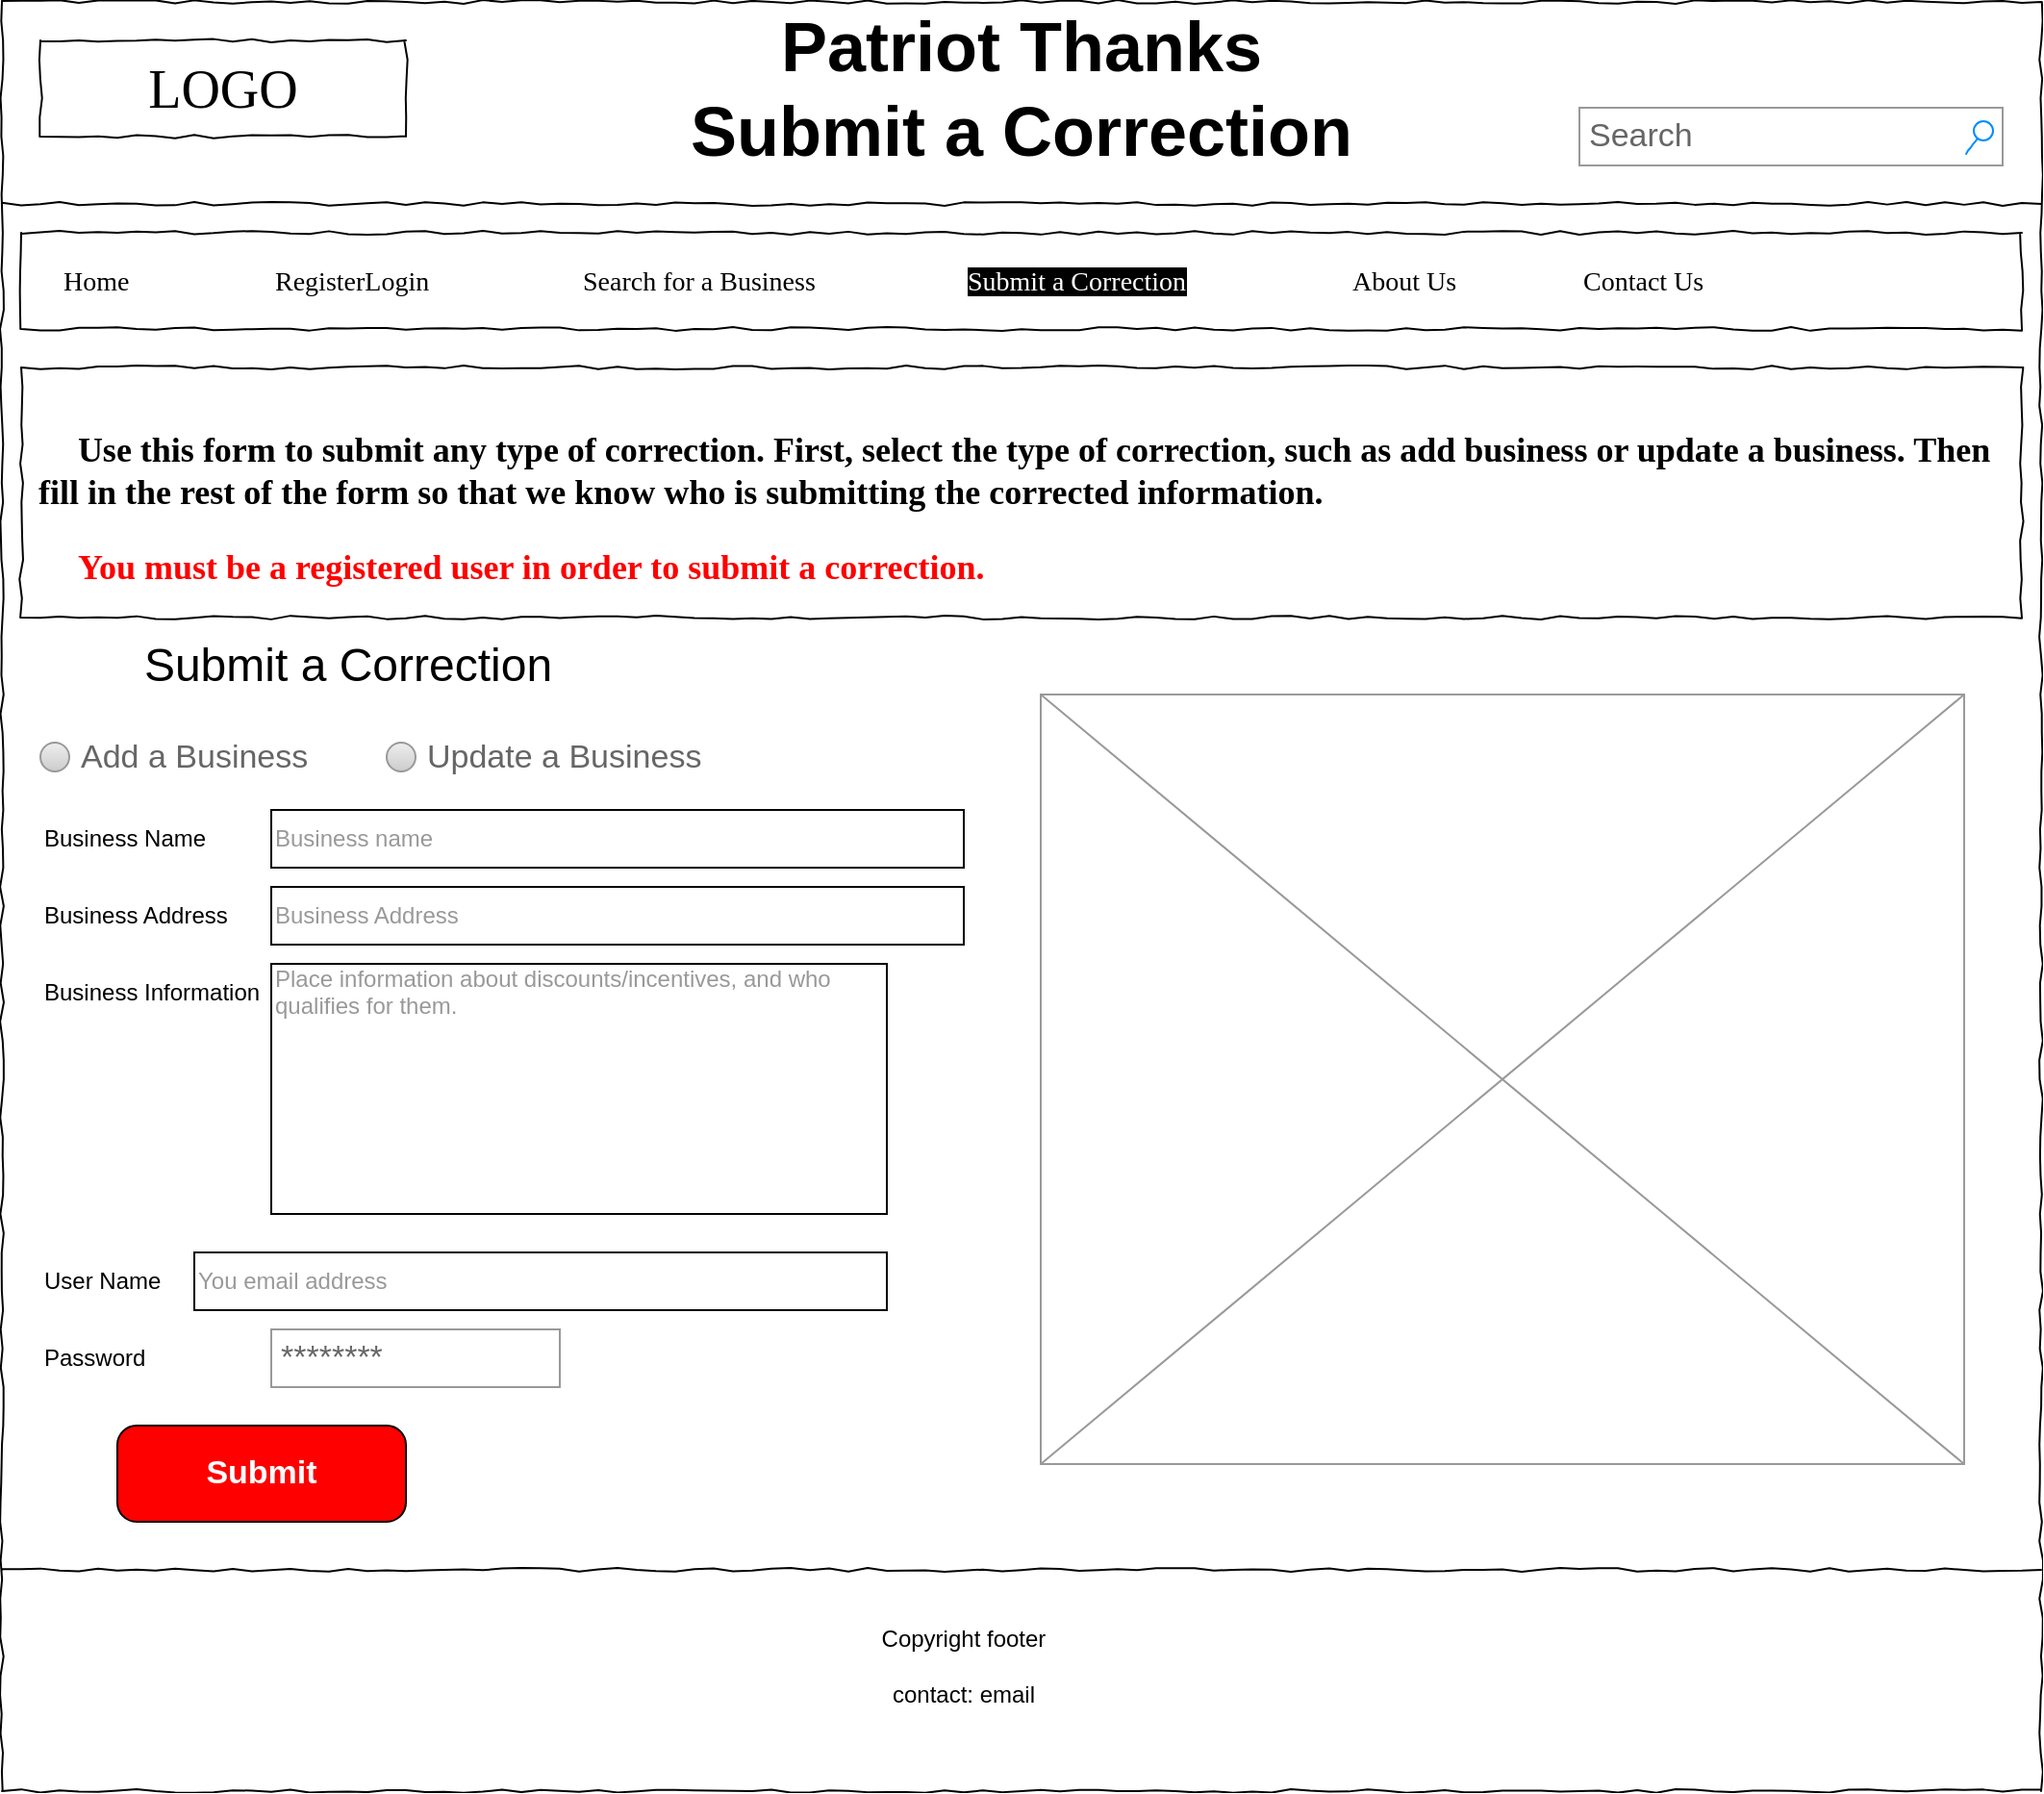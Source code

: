 <mxfile version="24.7.8">
  <diagram name="Page-1" id="03018318-947c-dd8e-b7a3-06fadd420f32">
    <mxGraphModel dx="1120" dy="532" grid="1" gridSize="10" guides="1" tooltips="1" connect="1" arrows="1" fold="1" page="1" pageScale="1" pageWidth="1100" pageHeight="850" background="none" math="0" shadow="0">
      <root>
        <mxCell id="0" />
        <mxCell id="1" parent="0" />
        <mxCell id="677b7b8949515195-1" value="" style="whiteSpace=wrap;html=1;rounded=0;shadow=0;labelBackgroundColor=none;strokeColor=#000000;strokeWidth=1;fillColor=none;fontFamily=Verdana;fontSize=12;fontColor=#000000;align=center;comic=1;" parent="1" vertex="1">
          <mxGeometry x="20" y="40" width="1060" height="930" as="geometry" />
        </mxCell>
        <mxCell id="677b7b8949515195-2" value="LOGO" style="whiteSpace=wrap;html=1;rounded=0;shadow=0;labelBackgroundColor=none;strokeWidth=1;fontFamily=Verdana;fontSize=28;align=center;comic=1;" parent="1" vertex="1">
          <mxGeometry x="40" y="60" width="190" height="50" as="geometry" />
        </mxCell>
        <mxCell id="677b7b8949515195-3" value="Search" style="strokeWidth=1;shadow=0;dashed=0;align=center;html=1;shape=mxgraph.mockup.forms.searchBox;strokeColor=#999999;mainText=;strokeColor2=#008cff;fontColor=#666666;fontSize=17;align=left;spacingLeft=3;rounded=0;labelBackgroundColor=none;comic=1;" parent="1" vertex="1">
          <mxGeometry x="840" y="95" width="220" height="30" as="geometry" />
        </mxCell>
        <mxCell id="677b7b8949515195-9" value="" style="line;strokeWidth=1;html=1;rounded=0;shadow=0;labelBackgroundColor=none;fillColor=none;fontFamily=Verdana;fontSize=14;fontColor=#000000;align=center;comic=1;" parent="1" vertex="1">
          <mxGeometry x="20" y="140" width="1060" height="10" as="geometry" />
        </mxCell>
        <mxCell id="677b7b8949515195-10" value="" style="whiteSpace=wrap;html=1;rounded=0;shadow=0;labelBackgroundColor=none;strokeWidth=1;fillColor=none;fontFamily=Verdana;fontSize=12;align=center;comic=1;" parent="1" vertex="1">
          <mxGeometry x="30" y="160" width="1040" height="50" as="geometry" />
        </mxCell>
        <mxCell id="677b7b8949515195-11" value="Home" style="text;html=1;points=[];align=left;verticalAlign=top;spacingTop=-4;fontSize=14;fontFamily=Verdana" parent="1" vertex="1">
          <mxGeometry x="50" y="175" width="60" height="20" as="geometry" />
        </mxCell>
        <mxCell id="677b7b8949515195-12" value="RegisterLogin" style="text;html=1;points=[];align=left;verticalAlign=top;spacingTop=-4;fontSize=14;fontFamily=Verdana" parent="1" vertex="1">
          <mxGeometry x="160" y="175" width="150" height="20" as="geometry" />
        </mxCell>
        <mxCell id="677b7b8949515195-14" value="Search for a Business" style="text;html=1;points=[];align=left;verticalAlign=top;spacingTop=-4;fontSize=14;fontFamily=Verdana" parent="1" vertex="1">
          <mxGeometry x="320" y="175" width="160" height="20" as="geometry" />
        </mxCell>
        <mxCell id="677b7b8949515195-15" value="&lt;div style=&quot;text-align: justify&quot;&gt;&lt;p style=&quot;font-size: large; font-family: &amp;quot;Times New Roman&amp;quot;, Times, serif; text-indent: 2%; font-weight: 700; text-align: start;&quot; class=&quot;paragraph_style&quot;&gt;Use this form to submit any type of correction. First, select the type of correction, such as add business or update a business. Then fill in the rest of the form so that we know who is submitting the corrected information.&amp;nbsp;&lt;/p&gt;&lt;p style=&quot;font-size: large; font-family: &amp;quot;Times New Roman&amp;quot;, Times, serif; text-indent: 2%; font-weight: 700; text-align: start;&quot; class=&quot;paragraph_style&quot;&gt;&lt;font color=&quot;#ff0000&quot;&gt;You must be a registered user in order to submit a correction.&lt;/font&gt;&lt;/p&gt;&lt;/div&gt;" style="whiteSpace=wrap;html=1;rounded=0;shadow=0;labelBackgroundColor=none;strokeWidth=1;fillColor=none;fontFamily=Verdana;fontSize=12;align=center;verticalAlign=top;spacing=10;comic=1;" parent="1" vertex="1">
          <mxGeometry x="30" y="230" width="1040" height="130" as="geometry" />
        </mxCell>
        <mxCell id="ubhy5sFj4Xcip8Dqailu-1" value="&lt;b&gt;&lt;font style=&quot;font-size: 36px;&quot;&gt;Patriot Thanks&lt;/font&gt;&lt;/b&gt;&lt;div&gt;&lt;b&gt;&lt;font style=&quot;font-size: 36px;&quot;&gt;Submit a Correction&lt;/font&gt;&lt;/b&gt;&lt;/div&gt;" style="text;html=1;align=center;verticalAlign=middle;whiteSpace=wrap;rounded=0;" parent="1" vertex="1">
          <mxGeometry x="340" y="52.5" width="420" height="65" as="geometry" />
        </mxCell>
        <mxCell id="ubhy5sFj4Xcip8Dqailu-2" value="&lt;span style=&quot;background-color: rgb(0, 0, 0);&quot;&gt;&lt;font color=&quot;#ffffff&quot;&gt;Submit a Correction&lt;/font&gt;&lt;/span&gt;" style="text;html=1;points=[];align=left;verticalAlign=top;spacingTop=-4;fontSize=14;fontFamily=Verdana" parent="1" vertex="1">
          <mxGeometry x="520" y="175" width="160" height="20" as="geometry" />
        </mxCell>
        <mxCell id="ubhy5sFj4Xcip8Dqailu-3" value="About Us" style="text;html=1;points=[];align=left;verticalAlign=top;spacingTop=-4;fontSize=14;fontFamily=Verdana" parent="1" vertex="1">
          <mxGeometry x="720" y="175" width="60" height="20" as="geometry" />
        </mxCell>
        <mxCell id="ubhy5sFj4Xcip8Dqailu-4" value="Contact Us" style="text;html=1;points=[];align=left;verticalAlign=top;spacingTop=-4;fontSize=14;fontFamily=Verdana" parent="1" vertex="1">
          <mxGeometry x="840" y="175" width="60" height="20" as="geometry" />
        </mxCell>
        <mxCell id="ubhy5sFj4Xcip8Dqailu-5" value="" style="line;strokeWidth=1;html=1;rounded=0;shadow=0;labelBackgroundColor=none;fillColor=none;fontFamily=Verdana;fontSize=14;fontColor=#000000;align=center;comic=1;" parent="1" vertex="1">
          <mxGeometry x="20" y="850" width="1060" height="10" as="geometry" />
        </mxCell>
        <mxCell id="ubhy5sFj4Xcip8Dqailu-6" value="Copyright footer&lt;div&gt;&lt;br&gt;&lt;/div&gt;&lt;div&gt;contact: email&lt;/div&gt;" style="text;html=1;align=center;verticalAlign=middle;whiteSpace=wrap;rounded=0;" parent="1" vertex="1">
          <mxGeometry x="300" y="870" width="440" height="70" as="geometry" />
        </mxCell>
        <mxCell id="cZIuqIdhak4Xa5vrpxzf-1" value="&lt;font style=&quot;font-size: 24px;&quot;&gt;Submit a Correction&lt;/font&gt;" style="text;html=1;align=center;verticalAlign=middle;whiteSpace=wrap;rounded=0;" parent="1" vertex="1">
          <mxGeometry x="80" y="370" width="240" height="30" as="geometry" />
        </mxCell>
        <mxCell id="cZIuqIdhak4Xa5vrpxzf-2" value="Add a Business" style="shape=ellipse;fillColor=#eeeeee;strokeColor=#999999;gradientColor=#cccccc;html=1;align=left;spacingLeft=4;fontSize=17;fontColor=#666666;labelPosition=right;shadow=0;" parent="1" vertex="1">
          <mxGeometry x="40" y="425" width="15" height="15" as="geometry" />
        </mxCell>
        <mxCell id="cZIuqIdhak4Xa5vrpxzf-3" value="Update a Business" style="shape=ellipse;fillColor=#eeeeee;strokeColor=#999999;gradientColor=#cccccc;html=1;align=left;spacingLeft=4;fontSize=17;fontColor=#666666;labelPosition=right;shadow=0;" parent="1" vertex="1">
          <mxGeometry x="220" y="425" width="15" height="15" as="geometry" />
        </mxCell>
        <mxCell id="cZIuqIdhak4Xa5vrpxzf-5" value="Business Name" style="text;html=1;align=left;verticalAlign=middle;whiteSpace=wrap;rounded=0;" parent="1" vertex="1">
          <mxGeometry x="40" y="460" width="100" height="30" as="geometry" />
        </mxCell>
        <mxCell id="cZIuqIdhak4Xa5vrpxzf-6" value="Business Address" style="text;html=1;align=left;verticalAlign=middle;whiteSpace=wrap;rounded=0;" parent="1" vertex="1">
          <mxGeometry x="40" y="500" width="100" height="30" as="geometry" />
        </mxCell>
        <mxCell id="cZIuqIdhak4Xa5vrpxzf-7" value="Business Information" style="text;html=1;align=left;verticalAlign=middle;whiteSpace=wrap;rounded=0;" parent="1" vertex="1">
          <mxGeometry x="40" y="540" width="120" height="30" as="geometry" />
        </mxCell>
        <mxCell id="cZIuqIdhak4Xa5vrpxzf-8" value="&lt;div&gt;&lt;font color=&quot;#999999&quot;&gt;Place information about discounts/incentives, and who qualifies for them.&lt;/font&gt;&lt;div&gt;&lt;font color=&quot;#999999&quot;&gt;&lt;br&gt;&lt;/font&gt;&lt;/div&gt;&lt;div&gt;&lt;font color=&quot;#999999&quot;&gt;&lt;br&gt;&lt;/font&gt;&lt;/div&gt;&lt;div&gt;&lt;font color=&quot;#999999&quot;&gt;&lt;br&gt;&lt;/font&gt;&lt;/div&gt;&lt;div&gt;&lt;font color=&quot;#999999&quot;&gt;&lt;br&gt;&lt;/font&gt;&lt;/div&gt;&lt;div&gt;&lt;font color=&quot;#999999&quot;&gt;&lt;br&gt;&lt;/font&gt;&lt;/div&gt;&lt;div&gt;&lt;font color=&quot;#999999&quot;&gt;&lt;br&gt;&lt;/font&gt;&lt;/div&gt;&lt;div&gt;&lt;br&gt;&lt;/div&gt;&lt;/div&gt;" style="whiteSpace=wrap;html=1;align=left;" parent="1" vertex="1">
          <mxGeometry x="160" y="540" width="320" height="130" as="geometry" />
        </mxCell>
        <mxCell id="cZIuqIdhak4Xa5vrpxzf-10" value="User Name" style="text;html=1;align=left;verticalAlign=middle;whiteSpace=wrap;rounded=0;" parent="1" vertex="1">
          <mxGeometry x="40" y="690" width="100" height="30" as="geometry" />
        </mxCell>
        <mxCell id="cZIuqIdhak4Xa5vrpxzf-11" value="********" style="strokeWidth=1;shadow=0;dashed=0;align=center;html=1;shape=mxgraph.mockup.forms.pwField;strokeColor=#999999;mainText=;align=left;fontColor=#666666;fontSize=17;spacingLeft=3;" parent="1" vertex="1">
          <mxGeometry x="160" y="730" width="150" height="30" as="geometry" />
        </mxCell>
        <mxCell id="cZIuqIdhak4Xa5vrpxzf-12" value="&lt;font color=&quot;#999999&quot;&gt;You email address&lt;/font&gt;" style="whiteSpace=wrap;html=1;align=left;" parent="1" vertex="1">
          <mxGeometry x="120" y="690" width="360" height="30" as="geometry" />
        </mxCell>
        <mxCell id="cZIuqIdhak4Xa5vrpxzf-13" value="Password" style="text;html=1;align=left;verticalAlign=middle;whiteSpace=wrap;rounded=0;" parent="1" vertex="1">
          <mxGeometry x="40" y="730" width="100" height="30" as="geometry" />
        </mxCell>
        <mxCell id="cZIuqIdhak4Xa5vrpxzf-14" value="&lt;font color=&quot;#999999&quot;&gt;Business name&lt;/font&gt;" style="whiteSpace=wrap;html=1;align=left;" parent="1" vertex="1">
          <mxGeometry x="160" y="460" width="360" height="30" as="geometry" />
        </mxCell>
        <mxCell id="cZIuqIdhak4Xa5vrpxzf-15" value="&lt;font color=&quot;#999999&quot;&gt;Business Address&lt;/font&gt;" style="whiteSpace=wrap;html=1;align=left;" parent="1" vertex="1">
          <mxGeometry x="160" y="500" width="360" height="30" as="geometry" />
        </mxCell>
        <mxCell id="cZIuqIdhak4Xa5vrpxzf-16" value="" style="verticalLabelPosition=bottom;shadow=0;dashed=0;align=center;html=1;verticalAlign=top;strokeWidth=1;shape=mxgraph.mockup.graphics.simpleIcon;strokeColor=#999999;" parent="1" vertex="1">
          <mxGeometry x="560" y="400" width="480" height="400" as="geometry" />
        </mxCell>
        <mxCell id="3PhwrUJtWBVnk5g0CWk_-1" value="Submit" style="strokeWidth=1;shadow=0;dashed=0;align=center;html=1;shape=mxgraph.mockup.buttons.button;strokeColor=#000000;fontColor=#ffffff;mainText=;buttonStyle=round;fontSize=17;fontStyle=1;fillColor=#ff0000;whiteSpace=wrap;verticalAlign=middle;fontFamily=Helvetica;" vertex="1" parent="1">
          <mxGeometry x="80" y="780" width="150" height="50" as="geometry" />
        </mxCell>
      </root>
    </mxGraphModel>
  </diagram>
</mxfile>
